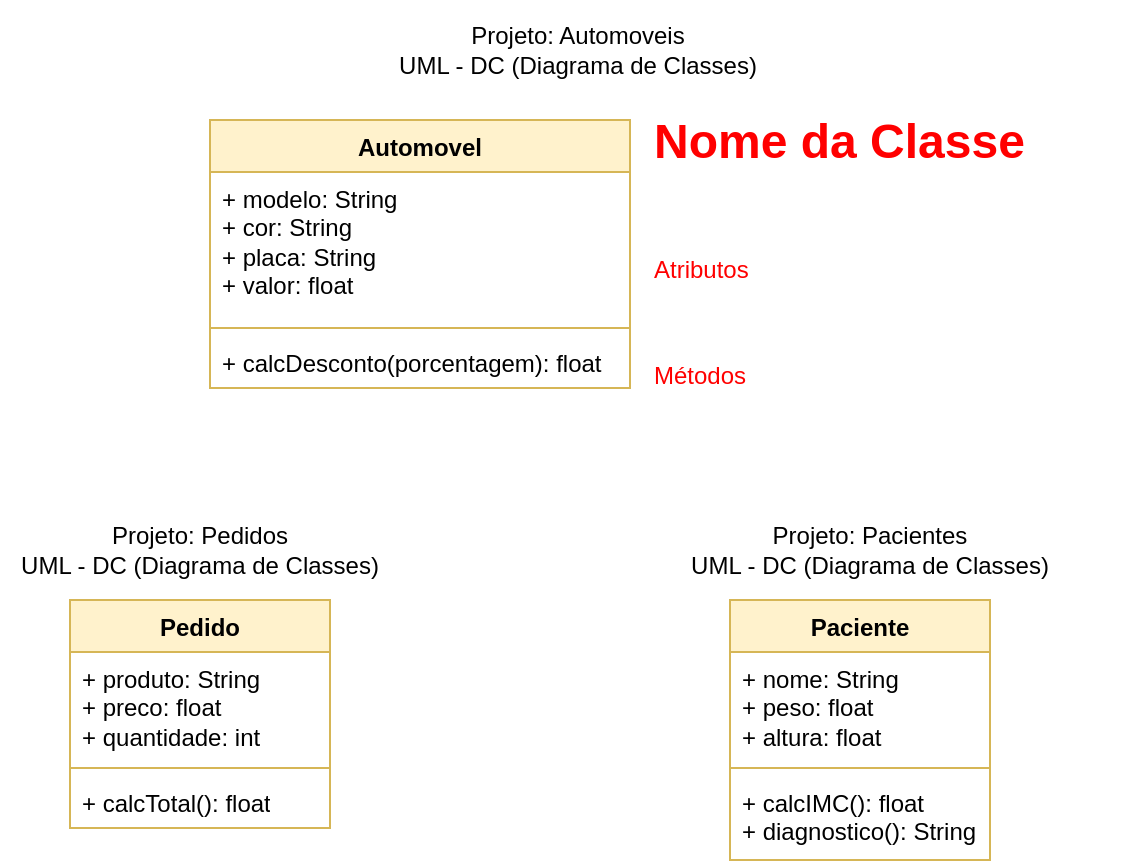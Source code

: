 <mxfile version="24.7.17">
  <diagram name="Página-1" id="GpAlJMf5mHsdhJ18W_gJ">
    <mxGraphModel dx="1050" dy="565" grid="1" gridSize="10" guides="1" tooltips="1" connect="1" arrows="1" fold="1" page="1" pageScale="1" pageWidth="827" pageHeight="1169" math="0" shadow="0">
      <root>
        <mxCell id="0" />
        <mxCell id="1" parent="0" />
        <mxCell id="4OegJ4e9aNNk_LhnHIr_-1" value="Projeto: Automoveis&lt;div&gt;UML - DC (Diagrama de Classes)&lt;/div&gt;" style="text;html=1;align=center;verticalAlign=middle;whiteSpace=wrap;rounded=0;" vertex="1" parent="1">
          <mxGeometry x="314" y="30" width="200" height="50" as="geometry" />
        </mxCell>
        <mxCell id="4OegJ4e9aNNk_LhnHIr_-2" value="Automovel" style="swimlane;fontStyle=1;align=center;verticalAlign=top;childLayout=stackLayout;horizontal=1;startSize=26;horizontalStack=0;resizeParent=1;resizeParentMax=0;resizeLast=0;collapsible=1;marginBottom=0;whiteSpace=wrap;html=1;fillColor=#fff2cc;strokeColor=#d6b656;" vertex="1" parent="1">
          <mxGeometry x="230" y="90" width="210" height="134" as="geometry" />
        </mxCell>
        <mxCell id="4OegJ4e9aNNk_LhnHIr_-3" value="+ modelo: String&lt;div&gt;+ cor: String&lt;br&gt;&lt;/div&gt;&lt;div&gt;+ placa: String&lt;br&gt;&lt;/div&gt;&lt;div&gt;+ valor: float&lt;/div&gt;" style="text;strokeColor=none;fillColor=none;align=left;verticalAlign=top;spacingLeft=4;spacingRight=4;overflow=hidden;rotatable=0;points=[[0,0.5],[1,0.5]];portConstraint=eastwest;whiteSpace=wrap;html=1;" vertex="1" parent="4OegJ4e9aNNk_LhnHIr_-2">
          <mxGeometry y="26" width="210" height="74" as="geometry" />
        </mxCell>
        <mxCell id="4OegJ4e9aNNk_LhnHIr_-4" value="" style="line;strokeWidth=1;fillColor=none;align=left;verticalAlign=middle;spacingTop=-1;spacingLeft=3;spacingRight=3;rotatable=0;labelPosition=right;points=[];portConstraint=eastwest;strokeColor=inherit;" vertex="1" parent="4OegJ4e9aNNk_LhnHIr_-2">
          <mxGeometry y="100" width="210" height="8" as="geometry" />
        </mxCell>
        <mxCell id="4OegJ4e9aNNk_LhnHIr_-5" value="+ calcDesconto(porcentagem): float" style="text;strokeColor=none;fillColor=none;align=left;verticalAlign=top;spacingLeft=4;spacingRight=4;overflow=hidden;rotatable=0;points=[[0,0.5],[1,0.5]];portConstraint=eastwest;whiteSpace=wrap;html=1;" vertex="1" parent="4OegJ4e9aNNk_LhnHIr_-2">
          <mxGeometry y="108" width="210" height="26" as="geometry" />
        </mxCell>
        <mxCell id="4OegJ4e9aNNk_LhnHIr_-6" value="&lt;h1 style=&quot;margin-top: 0px;&quot;&gt;Nome da Classe&lt;/h1&gt;&lt;p&gt;&lt;br&gt;&lt;/p&gt;&lt;p&gt;Atributos&lt;/p&gt;&lt;p&gt;&lt;br&gt;&lt;/p&gt;&lt;p&gt;Métodos&lt;/p&gt;" style="text;html=1;whiteSpace=wrap;overflow=hidden;rounded=0;fontColor=#FF0000;" vertex="1" parent="1">
          <mxGeometry x="450" y="80" width="240" height="163" as="geometry" />
        </mxCell>
        <mxCell id="4OegJ4e9aNNk_LhnHIr_-7" value="Projeto: Pedidos&lt;div&gt;UML - DC (Diagrama de Classes)&lt;/div&gt;" style="text;html=1;align=center;verticalAlign=middle;whiteSpace=wrap;rounded=0;" vertex="1" parent="1">
          <mxGeometry x="125" y="280" width="200" height="50" as="geometry" />
        </mxCell>
        <mxCell id="4OegJ4e9aNNk_LhnHIr_-8" value="Pedido" style="swimlane;fontStyle=1;align=center;verticalAlign=top;childLayout=stackLayout;horizontal=1;startSize=26;horizontalStack=0;resizeParent=1;resizeParentMax=0;resizeLast=0;collapsible=1;marginBottom=0;whiteSpace=wrap;html=1;fillColor=#fff2cc;strokeColor=#d6b656;" vertex="1" parent="1">
          <mxGeometry x="160" y="330" width="130" height="114" as="geometry" />
        </mxCell>
        <mxCell id="4OegJ4e9aNNk_LhnHIr_-9" value="+ produto: String&lt;div&gt;+ preco: float&lt;br&gt;&lt;/div&gt;&lt;div&gt;+ quantidade: int&lt;/div&gt;" style="text;strokeColor=none;fillColor=none;align=left;verticalAlign=top;spacingLeft=4;spacingRight=4;overflow=hidden;rotatable=0;points=[[0,0.5],[1,0.5]];portConstraint=eastwest;whiteSpace=wrap;html=1;" vertex="1" parent="4OegJ4e9aNNk_LhnHIr_-8">
          <mxGeometry y="26" width="130" height="54" as="geometry" />
        </mxCell>
        <mxCell id="4OegJ4e9aNNk_LhnHIr_-10" value="" style="line;strokeWidth=1;fillColor=none;align=left;verticalAlign=middle;spacingTop=-1;spacingLeft=3;spacingRight=3;rotatable=0;labelPosition=right;points=[];portConstraint=eastwest;strokeColor=inherit;" vertex="1" parent="4OegJ4e9aNNk_LhnHIr_-8">
          <mxGeometry y="80" width="130" height="8" as="geometry" />
        </mxCell>
        <mxCell id="4OegJ4e9aNNk_LhnHIr_-11" value="+ calcTotal(): float" style="text;strokeColor=none;fillColor=none;align=left;verticalAlign=top;spacingLeft=4;spacingRight=4;overflow=hidden;rotatable=0;points=[[0,0.5],[1,0.5]];portConstraint=eastwest;whiteSpace=wrap;html=1;" vertex="1" parent="4OegJ4e9aNNk_LhnHIr_-8">
          <mxGeometry y="88" width="130" height="26" as="geometry" />
        </mxCell>
        <mxCell id="4OegJ4e9aNNk_LhnHIr_-12" value="Projeto: Pacientes&lt;div&gt;UML - DC (Diagrama de Classes)&lt;/div&gt;" style="text;html=1;align=center;verticalAlign=middle;whiteSpace=wrap;rounded=0;" vertex="1" parent="1">
          <mxGeometry x="460" y="280" width="200" height="50" as="geometry" />
        </mxCell>
        <mxCell id="4OegJ4e9aNNk_LhnHIr_-13" value="Paciente" style="swimlane;fontStyle=1;align=center;verticalAlign=top;childLayout=stackLayout;horizontal=1;startSize=26;horizontalStack=0;resizeParent=1;resizeParentMax=0;resizeLast=0;collapsible=1;marginBottom=0;whiteSpace=wrap;html=1;fillColor=#fff2cc;strokeColor=#d6b656;" vertex="1" parent="1">
          <mxGeometry x="490" y="330" width="130" height="130" as="geometry" />
        </mxCell>
        <mxCell id="4OegJ4e9aNNk_LhnHIr_-14" value="+ nome: String&lt;div&gt;+ peso: float&lt;br&gt;&lt;/div&gt;&lt;div&gt;+ altura: float&lt;/div&gt;" style="text;strokeColor=none;fillColor=none;align=left;verticalAlign=top;spacingLeft=4;spacingRight=4;overflow=hidden;rotatable=0;points=[[0,0.5],[1,0.5]];portConstraint=eastwest;whiteSpace=wrap;html=1;" vertex="1" parent="4OegJ4e9aNNk_LhnHIr_-13">
          <mxGeometry y="26" width="130" height="54" as="geometry" />
        </mxCell>
        <mxCell id="4OegJ4e9aNNk_LhnHIr_-15" value="" style="line;strokeWidth=1;fillColor=none;align=left;verticalAlign=middle;spacingTop=-1;spacingLeft=3;spacingRight=3;rotatable=0;labelPosition=right;points=[];portConstraint=eastwest;strokeColor=inherit;" vertex="1" parent="4OegJ4e9aNNk_LhnHIr_-13">
          <mxGeometry y="80" width="130" height="8" as="geometry" />
        </mxCell>
        <mxCell id="4OegJ4e9aNNk_LhnHIr_-16" value="+ calcIMC(): float&lt;div&gt;+ diagnostico(): String&lt;br&gt;&lt;/div&gt;" style="text;strokeColor=none;fillColor=none;align=left;verticalAlign=top;spacingLeft=4;spacingRight=4;overflow=hidden;rotatable=0;points=[[0,0.5],[1,0.5]];portConstraint=eastwest;whiteSpace=wrap;html=1;" vertex="1" parent="4OegJ4e9aNNk_LhnHIr_-13">
          <mxGeometry y="88" width="130" height="42" as="geometry" />
        </mxCell>
      </root>
    </mxGraphModel>
  </diagram>
</mxfile>
